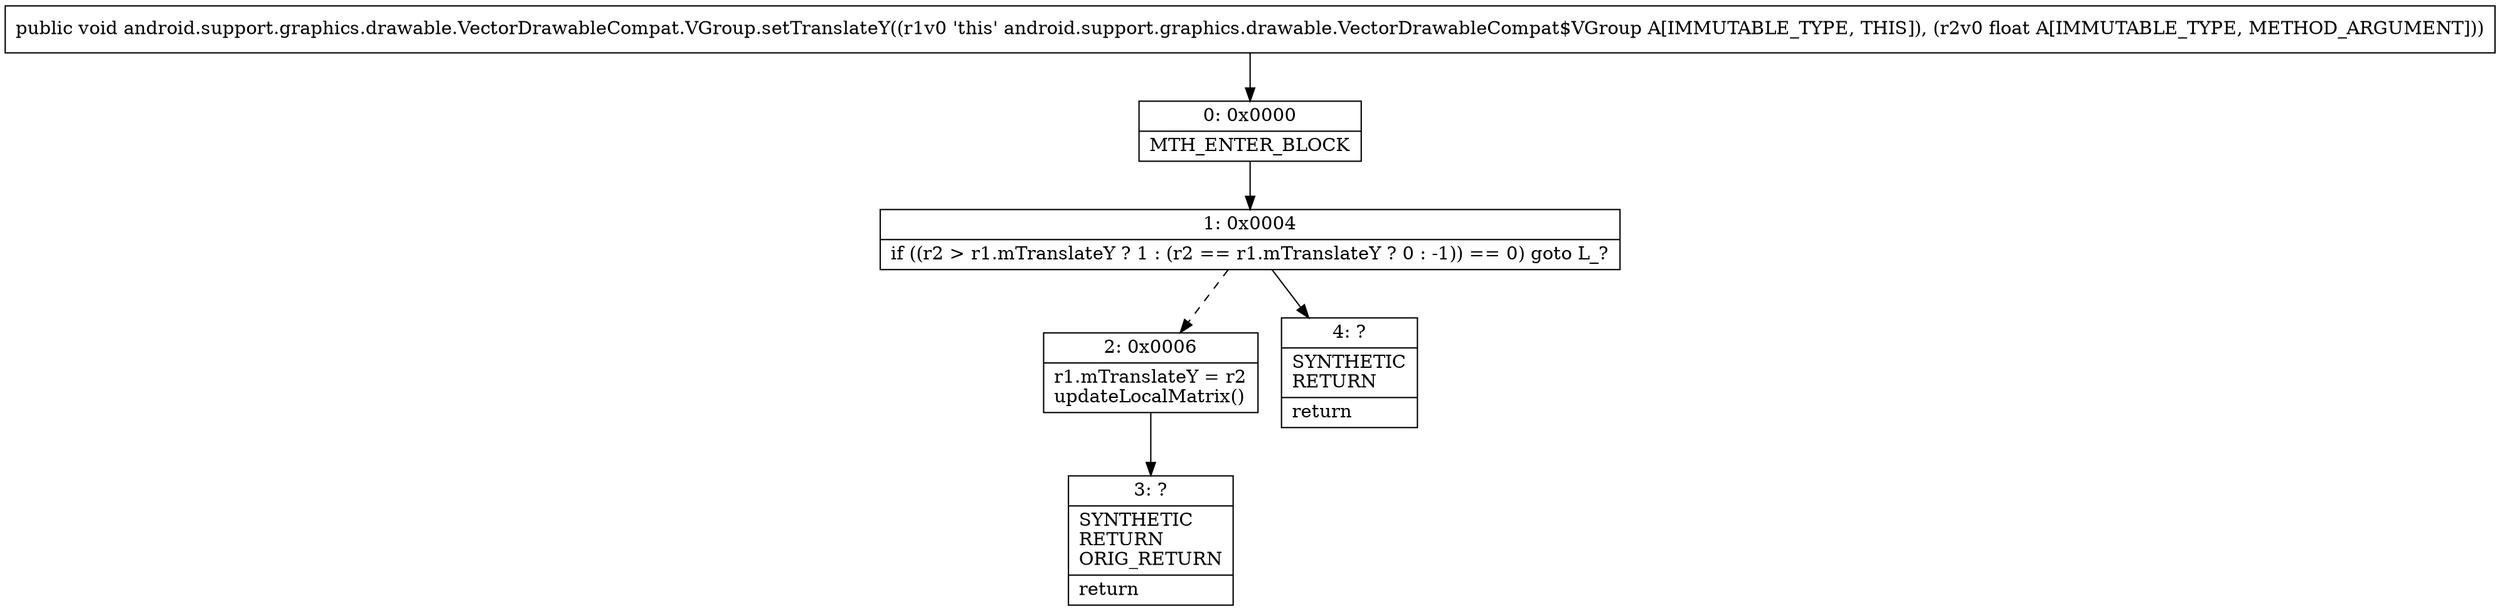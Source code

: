 digraph "CFG forandroid.support.graphics.drawable.VectorDrawableCompat.VGroup.setTranslateY(F)V" {
Node_0 [shape=record,label="{0\:\ 0x0000|MTH_ENTER_BLOCK\l}"];
Node_1 [shape=record,label="{1\:\ 0x0004|if ((r2 \> r1.mTranslateY ? 1 : (r2 == r1.mTranslateY ? 0 : \-1)) == 0) goto L_?\l}"];
Node_2 [shape=record,label="{2\:\ 0x0006|r1.mTranslateY = r2\lupdateLocalMatrix()\l}"];
Node_3 [shape=record,label="{3\:\ ?|SYNTHETIC\lRETURN\lORIG_RETURN\l|return\l}"];
Node_4 [shape=record,label="{4\:\ ?|SYNTHETIC\lRETURN\l|return\l}"];
MethodNode[shape=record,label="{public void android.support.graphics.drawable.VectorDrawableCompat.VGroup.setTranslateY((r1v0 'this' android.support.graphics.drawable.VectorDrawableCompat$VGroup A[IMMUTABLE_TYPE, THIS]), (r2v0 float A[IMMUTABLE_TYPE, METHOD_ARGUMENT])) }"];
MethodNode -> Node_0;
Node_0 -> Node_1;
Node_1 -> Node_2[style=dashed];
Node_1 -> Node_4;
Node_2 -> Node_3;
}

